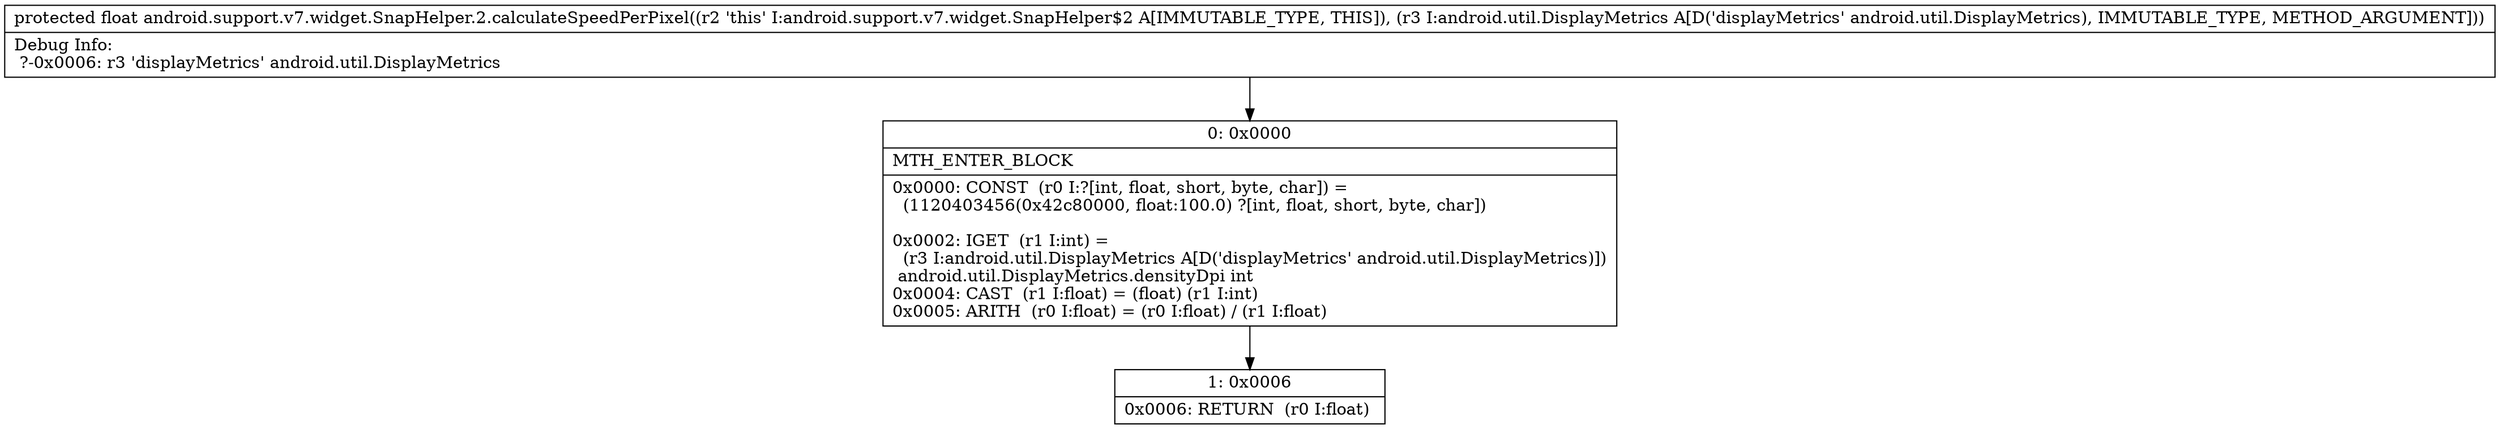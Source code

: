 digraph "CFG forandroid.support.v7.widget.SnapHelper.2.calculateSpeedPerPixel(Landroid\/util\/DisplayMetrics;)F" {
Node_0 [shape=record,label="{0\:\ 0x0000|MTH_ENTER_BLOCK\l|0x0000: CONST  (r0 I:?[int, float, short, byte, char]) = \l  (1120403456(0x42c80000, float:100.0) ?[int, float, short, byte, char])\l \l0x0002: IGET  (r1 I:int) = \l  (r3 I:android.util.DisplayMetrics A[D('displayMetrics' android.util.DisplayMetrics)])\l android.util.DisplayMetrics.densityDpi int \l0x0004: CAST  (r1 I:float) = (float) (r1 I:int) \l0x0005: ARITH  (r0 I:float) = (r0 I:float) \/ (r1 I:float) \l}"];
Node_1 [shape=record,label="{1\:\ 0x0006|0x0006: RETURN  (r0 I:float) \l}"];
MethodNode[shape=record,label="{protected float android.support.v7.widget.SnapHelper.2.calculateSpeedPerPixel((r2 'this' I:android.support.v7.widget.SnapHelper$2 A[IMMUTABLE_TYPE, THIS]), (r3 I:android.util.DisplayMetrics A[D('displayMetrics' android.util.DisplayMetrics), IMMUTABLE_TYPE, METHOD_ARGUMENT]))  | Debug Info:\l  ?\-0x0006: r3 'displayMetrics' android.util.DisplayMetrics\l}"];
MethodNode -> Node_0;
Node_0 -> Node_1;
}

